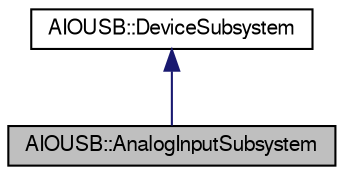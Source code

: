 digraph G
{
  edge [fontname="FreeSans",fontsize="10",labelfontname="FreeSans",labelfontsize="10"];
  node [fontname="FreeSans",fontsize="10",shape=record];
  Node1 [label="AIOUSB::AnalogInputSubsystem",height=0.2,width=0.4,color="black", fillcolor="grey75", style="filled" fontcolor="black"];
  Node2 -> Node1 [dir=back,color="midnightblue",fontsize="10",style="solid",fontname="FreeSans"];
  Node2 [label="AIOUSB::DeviceSubsystem",height=0.2,width=0.4,color="black", fillcolor="white", style="filled",URL="$classAIOUSB_1_1DeviceSubsystem.html"];
}
